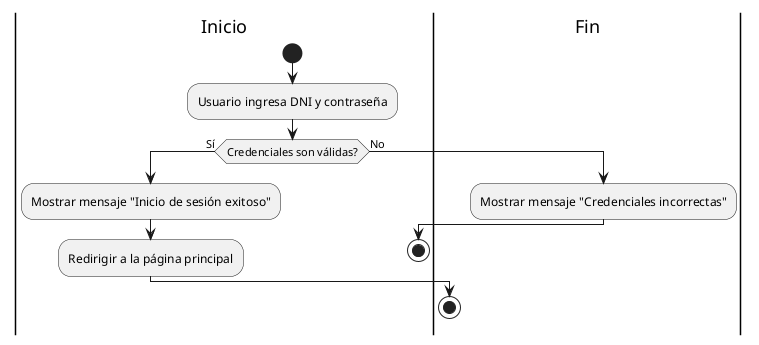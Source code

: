 @startuml
|Inicio|
start
:Usuario ingresa DNI y contraseña;
if (Credenciales son válidas?) then (Sí)
  :Mostrar mensaje "Inicio de sesión exitoso";
  :Redirigir a la página principal;
  |Fin|
  stop
else (No)
  :Mostrar mensaje "Credenciales incorrectas";
  |Inicio|
  stop
endif
@enduml
